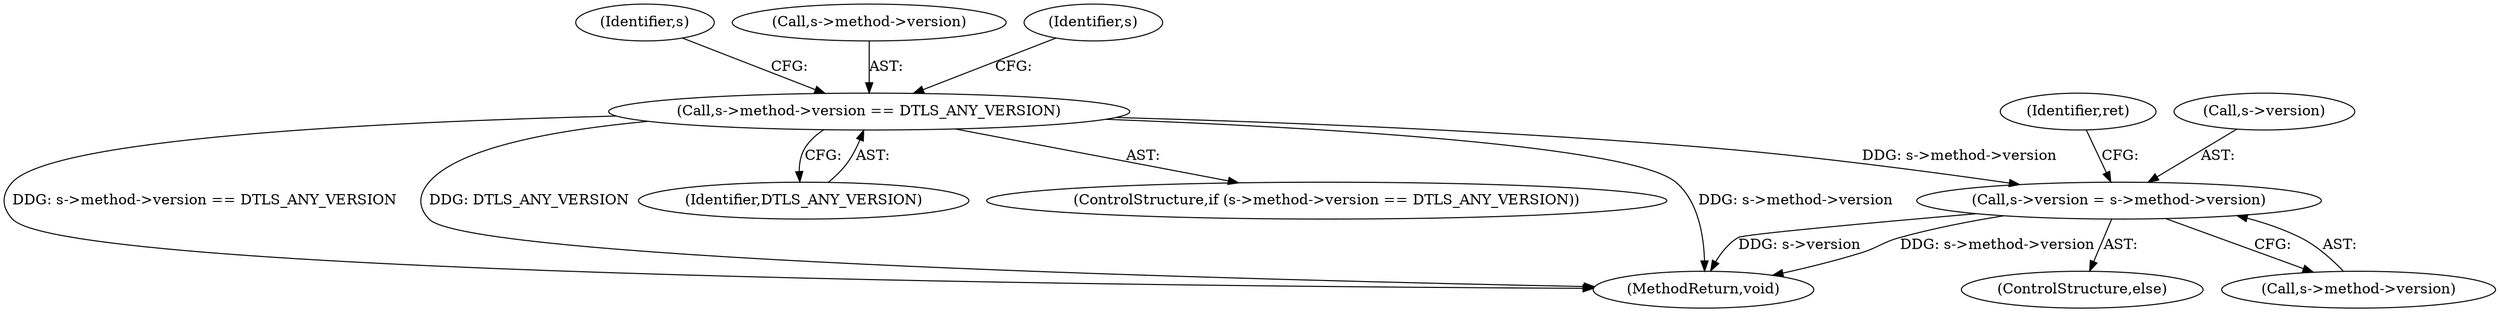 digraph "0_openssl_f5c7f5dfbaf0d2f7d946d0fe86f08e6bcb36ed0d_0@pointer" {
"1000264" [label="(Call,s->version = s->method->version)"];
"1000235" [label="(Call,s->method->version == DTLS_ANY_VERSION)"];
"1000264" [label="(Call,s->version = s->method->version)"];
"1000251" [label="(Identifier,s)"];
"1000714" [label="(MethodReturn,void)"];
"1000263" [label="(ControlStructure,else)"];
"1000241" [label="(Identifier,DTLS_ANY_VERSION)"];
"1000235" [label="(Call,s->method->version == DTLS_ANY_VERSION)"];
"1000234" [label="(ControlStructure,if (s->method->version == DTLS_ANY_VERSION))"];
"1000236" [label="(Call,s->method->version)"];
"1000276" [label="(Identifier,ret)"];
"1000265" [label="(Call,s->version)"];
"1000244" [label="(Identifier,s)"];
"1000268" [label="(Call,s->method->version)"];
"1000264" -> "1000263"  [label="AST: "];
"1000264" -> "1000268"  [label="CFG: "];
"1000265" -> "1000264"  [label="AST: "];
"1000268" -> "1000264"  [label="AST: "];
"1000276" -> "1000264"  [label="CFG: "];
"1000264" -> "1000714"  [label="DDG: s->version"];
"1000264" -> "1000714"  [label="DDG: s->method->version"];
"1000235" -> "1000264"  [label="DDG: s->method->version"];
"1000235" -> "1000234"  [label="AST: "];
"1000235" -> "1000241"  [label="CFG: "];
"1000236" -> "1000235"  [label="AST: "];
"1000241" -> "1000235"  [label="AST: "];
"1000244" -> "1000235"  [label="CFG: "];
"1000251" -> "1000235"  [label="CFG: "];
"1000235" -> "1000714"  [label="DDG: s->method->version"];
"1000235" -> "1000714"  [label="DDG: s->method->version == DTLS_ANY_VERSION"];
"1000235" -> "1000714"  [label="DDG: DTLS_ANY_VERSION"];
}
